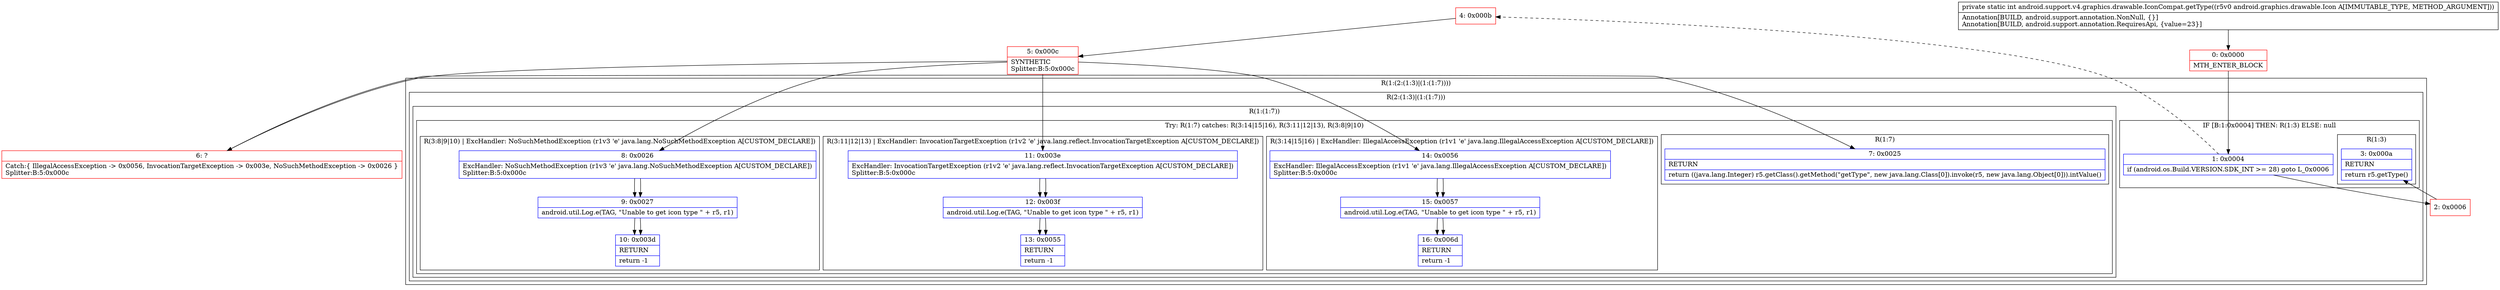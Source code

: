 digraph "CFG forandroid.support.v4.graphics.drawable.IconCompat.getType(Landroid\/graphics\/drawable\/Icon;)I" {
subgraph cluster_Region_2114979091 {
label = "R(1:(2:(1:3)|(1:(1:7))))";
node [shape=record,color=blue];
subgraph cluster_Region_1616338193 {
label = "R(2:(1:3)|(1:(1:7)))";
node [shape=record,color=blue];
subgraph cluster_IfRegion_1910731952 {
label = "IF [B:1:0x0004] THEN: R(1:3) ELSE: null";
node [shape=record,color=blue];
Node_1 [shape=record,label="{1\:\ 0x0004|if (android.os.Build.VERSION.SDK_INT \>= 28) goto L_0x0006\l}"];
subgraph cluster_Region_1935752330 {
label = "R(1:3)";
node [shape=record,color=blue];
Node_3 [shape=record,label="{3\:\ 0x000a|RETURN\l|return r5.getType()\l}"];
}
}
subgraph cluster_Region_229082984 {
label = "R(1:(1:7))";
node [shape=record,color=blue];
subgraph cluster_TryCatchRegion_1464003608 {
label = "Try: R(1:7) catches: R(3:14|15|16), R(3:11|12|13), R(3:8|9|10)";
node [shape=record,color=blue];
subgraph cluster_Region_1039029428 {
label = "R(1:7)";
node [shape=record,color=blue];
Node_7 [shape=record,label="{7\:\ 0x0025|RETURN\l|return ((java.lang.Integer) r5.getClass().getMethod(\"getType\", new java.lang.Class[0]).invoke(r5, new java.lang.Object[0])).intValue()\l}"];
}
subgraph cluster_Region_1200728815 {
label = "R(3:14|15|16) | ExcHandler: IllegalAccessException (r1v1 'e' java.lang.IllegalAccessException A[CUSTOM_DECLARE])\l";
node [shape=record,color=blue];
Node_14 [shape=record,label="{14\:\ 0x0056|ExcHandler: IllegalAccessException (r1v1 'e' java.lang.IllegalAccessException A[CUSTOM_DECLARE])\lSplitter:B:5:0x000c\l}"];
Node_15 [shape=record,label="{15\:\ 0x0057|android.util.Log.e(TAG, \"Unable to get icon type \" + r5, r1)\l}"];
Node_16 [shape=record,label="{16\:\ 0x006d|RETURN\l|return \-1\l}"];
}
subgraph cluster_Region_1983707570 {
label = "R(3:11|12|13) | ExcHandler: InvocationTargetException (r1v2 'e' java.lang.reflect.InvocationTargetException A[CUSTOM_DECLARE])\l";
node [shape=record,color=blue];
Node_11 [shape=record,label="{11\:\ 0x003e|ExcHandler: InvocationTargetException (r1v2 'e' java.lang.reflect.InvocationTargetException A[CUSTOM_DECLARE])\lSplitter:B:5:0x000c\l}"];
Node_12 [shape=record,label="{12\:\ 0x003f|android.util.Log.e(TAG, \"Unable to get icon type \" + r5, r1)\l}"];
Node_13 [shape=record,label="{13\:\ 0x0055|RETURN\l|return \-1\l}"];
}
subgraph cluster_Region_912193857 {
label = "R(3:8|9|10) | ExcHandler: NoSuchMethodException (r1v3 'e' java.lang.NoSuchMethodException A[CUSTOM_DECLARE])\l";
node [shape=record,color=blue];
Node_8 [shape=record,label="{8\:\ 0x0026|ExcHandler: NoSuchMethodException (r1v3 'e' java.lang.NoSuchMethodException A[CUSTOM_DECLARE])\lSplitter:B:5:0x000c\l}"];
Node_9 [shape=record,label="{9\:\ 0x0027|android.util.Log.e(TAG, \"Unable to get icon type \" + r5, r1)\l}"];
Node_10 [shape=record,label="{10\:\ 0x003d|RETURN\l|return \-1\l}"];
}
}
}
}
}
subgraph cluster_Region_1200728815 {
label = "R(3:14|15|16) | ExcHandler: IllegalAccessException (r1v1 'e' java.lang.IllegalAccessException A[CUSTOM_DECLARE])\l";
node [shape=record,color=blue];
Node_14 [shape=record,label="{14\:\ 0x0056|ExcHandler: IllegalAccessException (r1v1 'e' java.lang.IllegalAccessException A[CUSTOM_DECLARE])\lSplitter:B:5:0x000c\l}"];
Node_15 [shape=record,label="{15\:\ 0x0057|android.util.Log.e(TAG, \"Unable to get icon type \" + r5, r1)\l}"];
Node_16 [shape=record,label="{16\:\ 0x006d|RETURN\l|return \-1\l}"];
}
subgraph cluster_Region_1983707570 {
label = "R(3:11|12|13) | ExcHandler: InvocationTargetException (r1v2 'e' java.lang.reflect.InvocationTargetException A[CUSTOM_DECLARE])\l";
node [shape=record,color=blue];
Node_11 [shape=record,label="{11\:\ 0x003e|ExcHandler: InvocationTargetException (r1v2 'e' java.lang.reflect.InvocationTargetException A[CUSTOM_DECLARE])\lSplitter:B:5:0x000c\l}"];
Node_12 [shape=record,label="{12\:\ 0x003f|android.util.Log.e(TAG, \"Unable to get icon type \" + r5, r1)\l}"];
Node_13 [shape=record,label="{13\:\ 0x0055|RETURN\l|return \-1\l}"];
}
subgraph cluster_Region_912193857 {
label = "R(3:8|9|10) | ExcHandler: NoSuchMethodException (r1v3 'e' java.lang.NoSuchMethodException A[CUSTOM_DECLARE])\l";
node [shape=record,color=blue];
Node_8 [shape=record,label="{8\:\ 0x0026|ExcHandler: NoSuchMethodException (r1v3 'e' java.lang.NoSuchMethodException A[CUSTOM_DECLARE])\lSplitter:B:5:0x000c\l}"];
Node_9 [shape=record,label="{9\:\ 0x0027|android.util.Log.e(TAG, \"Unable to get icon type \" + r5, r1)\l}"];
Node_10 [shape=record,label="{10\:\ 0x003d|RETURN\l|return \-1\l}"];
}
Node_0 [shape=record,color=red,label="{0\:\ 0x0000|MTH_ENTER_BLOCK\l}"];
Node_2 [shape=record,color=red,label="{2\:\ 0x0006}"];
Node_4 [shape=record,color=red,label="{4\:\ 0x000b}"];
Node_5 [shape=record,color=red,label="{5\:\ 0x000c|SYNTHETIC\lSplitter:B:5:0x000c\l}"];
Node_6 [shape=record,color=red,label="{6\:\ ?|Catch:\{ IllegalAccessException \-\> 0x0056, InvocationTargetException \-\> 0x003e, NoSuchMethodException \-\> 0x0026 \}\lSplitter:B:5:0x000c\l}"];
MethodNode[shape=record,label="{private static int android.support.v4.graphics.drawable.IconCompat.getType((r5v0 android.graphics.drawable.Icon A[IMMUTABLE_TYPE, METHOD_ARGUMENT]))  | Annotation[BUILD, android.support.annotation.NonNull, \{\}]\lAnnotation[BUILD, android.support.annotation.RequiresApi, \{value=23\}]\l}"];
MethodNode -> Node_0;
Node_1 -> Node_2;
Node_1 -> Node_4[style=dashed];
Node_14 -> Node_15;
Node_15 -> Node_16;
Node_11 -> Node_12;
Node_12 -> Node_13;
Node_8 -> Node_9;
Node_9 -> Node_10;
Node_14 -> Node_15;
Node_15 -> Node_16;
Node_11 -> Node_12;
Node_12 -> Node_13;
Node_8 -> Node_9;
Node_9 -> Node_10;
Node_0 -> Node_1;
Node_2 -> Node_3;
Node_4 -> Node_5;
Node_5 -> Node_6;
Node_5 -> Node_14;
Node_5 -> Node_11;
Node_5 -> Node_8;
Node_6 -> Node_7;
}

